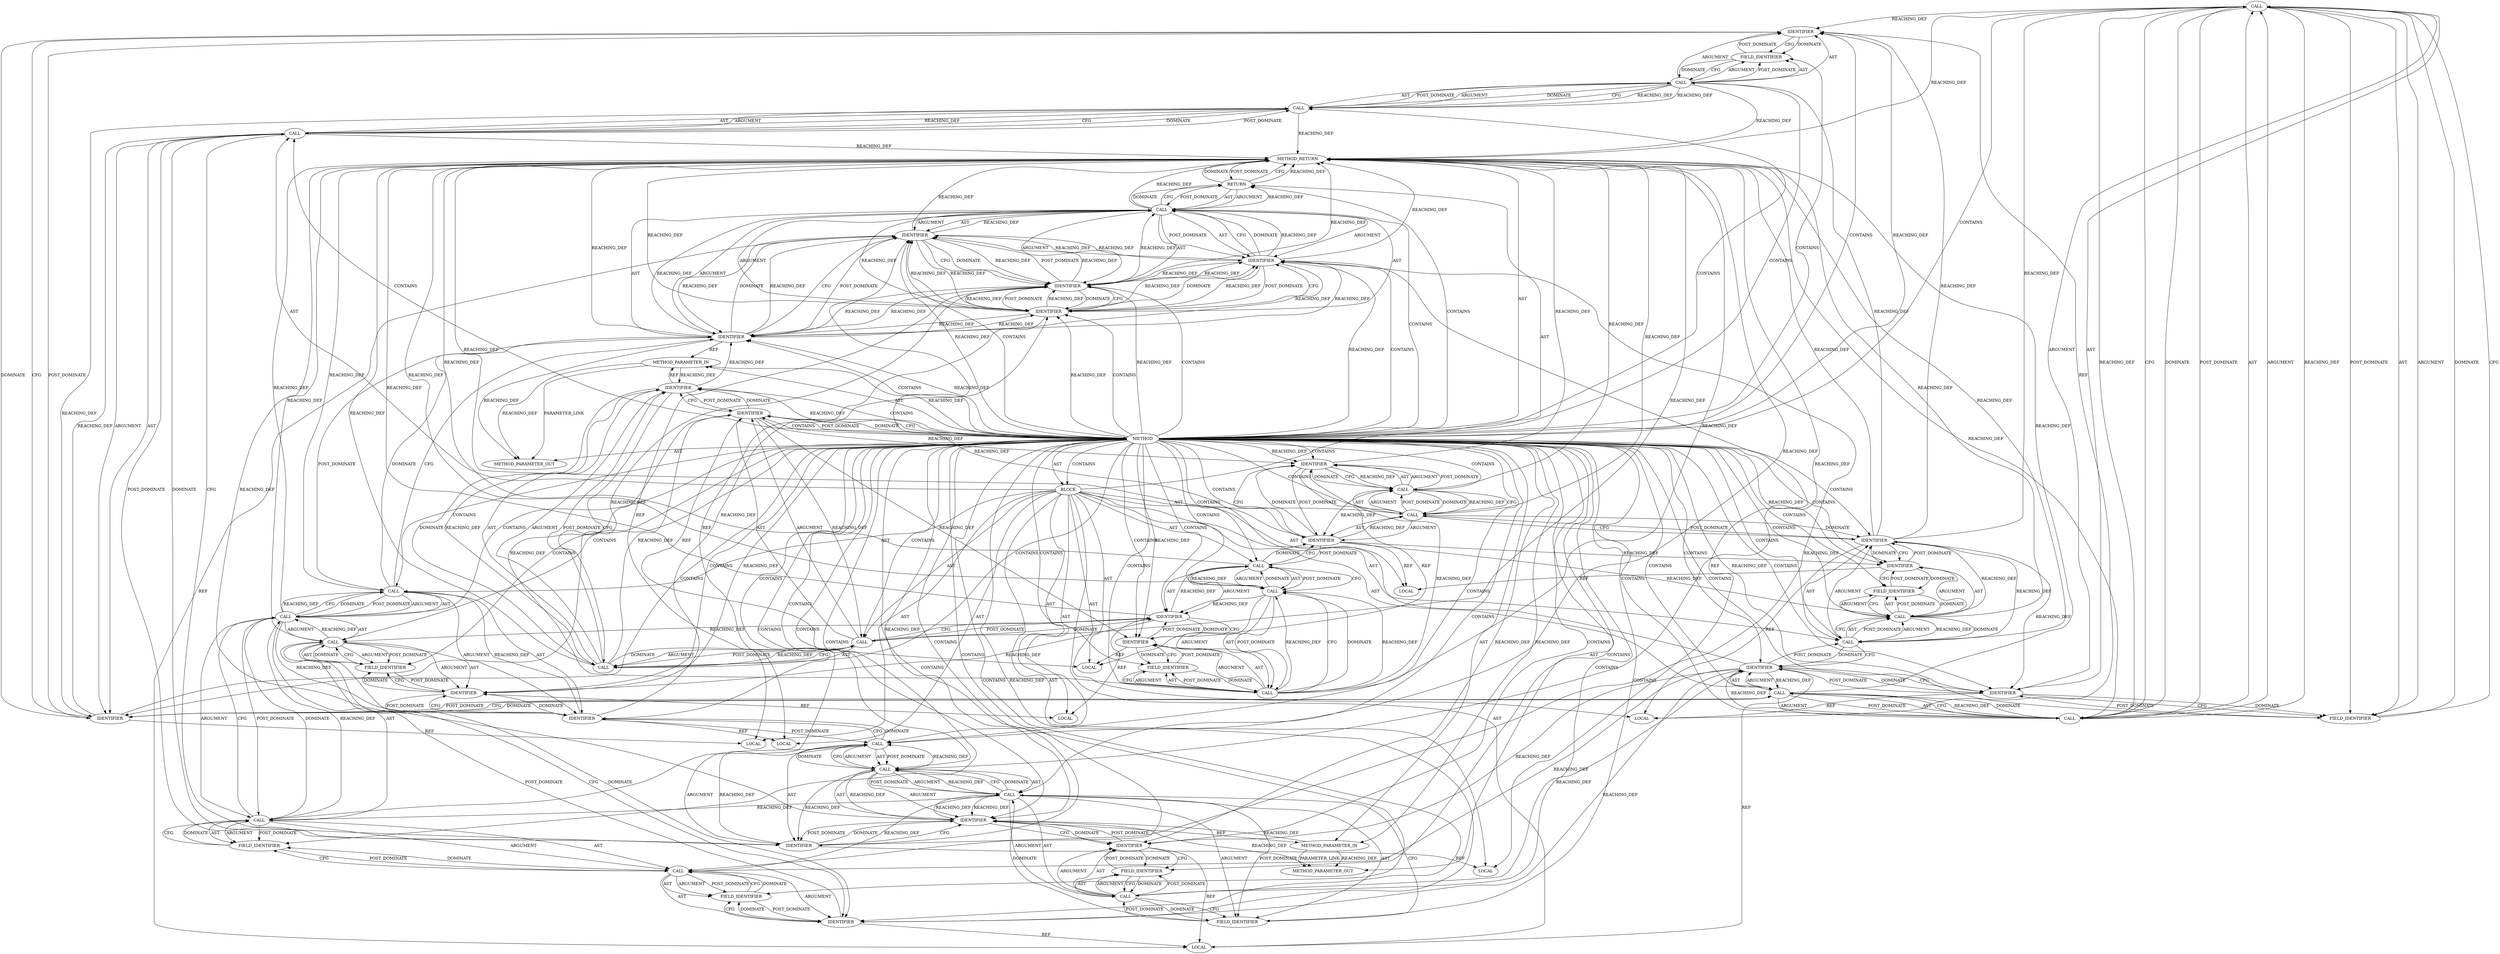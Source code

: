 digraph {
  10939 [label=CALL ORDER=1 ARGUMENT_INDEX=1 CODE="rec->msg_plaintext" COLUMN_NUMBER=27 METHOD_FULL_NAME="<operator>.indirectFieldAccess" LINE_NUMBER=336 TYPE_FULL_NAME="<empty>" DISPATCH_TYPE="STATIC_DISPATCH" SIGNATURE="" NAME="<operator>.indirectFieldAccess"]
  10965 [label=FIELD_IDENTIFIER ORDER=2 ARGUMENT_INDEX=2 CODE="prepend_size" COLUMN_NUMBER=9 LINE_NUMBER=349 CANONICAL_NAME="prepend_size"]
  10960 [label=CALL ORDER=16 ARGUMENT_INDEX=-1 CODE="skip = prot->prepend_size + msg_pl->sg.size" COLUMN_NUMBER=2 METHOD_FULL_NAME="<operator>.assignment" LINE_NUMBER=349 TYPE_FULL_NAME="<empty>" DISPATCH_TYPE="STATIC_DISPATCH" SIGNATURE="" NAME="<operator>.assignment"]
  10909 [label=METHOD_PARAMETER_IN ORDER=1 CODE="struct sock *sk" IS_VARIADIC=false COLUMN_NUMBER=36 LINE_NUMBER=330 TYPE_FULL_NAME="sock*" EVALUATION_STRATEGY="BY_VALUE" INDEX=1 NAME="sk"]
  10929 [label=LOCAL ORDER=7 CODE="struct tls_rec* rec" COLUMN_NUMBER=17 LINE_NUMBER=335 TYPE_FULL_NAME="tls_rec*" NAME="rec"]
  10915 [label=CALL ORDER=2 ARGUMENT_INDEX=2 CODE="tls_get_ctx(sk)" COLUMN_NUMBER=32 METHOD_FULL_NAME="tls_get_ctx" LINE_NUMBER=332 TYPE_FULL_NAME="<empty>" DISPATCH_TYPE="STATIC_DISPATCH" SIGNATURE="" NAME="tls_get_ctx"]
  10937 [label=IDENTIFIER ORDER=1 ARGUMENT_INDEX=1 CODE="msg_pl" COLUMN_NUMBER=17 LINE_NUMBER=336 TYPE_FULL_NAME="sk_msg*" NAME="msg_pl"]
  21573 [label=METHOD_PARAMETER_OUT ORDER=1 CODE="struct sock *sk" IS_VARIADIC=false COLUMN_NUMBER=36 LINE_NUMBER=330 TYPE_FULL_NAME="sock*" EVALUATION_STRATEGY="BY_VALUE" INDEX=1 NAME="sk"]
  10969 [label=FIELD_IDENTIFIER ORDER=2 ARGUMENT_INDEX=2 CODE="sg" COLUMN_NUMBER=30 LINE_NUMBER=349 CANONICAL_NAME="sg"]
  10947 [label=IDENTIFIER ORDER=1 ARGUMENT_INDEX=1 CODE="rec" COLUMN_NUMBER=27 LINE_NUMBER=337 TYPE_FULL_NAME="tls_rec*" NAME="rec"]
  10910 [label=METHOD_PARAMETER_IN ORDER=2 CODE="int required" IS_VARIADIC=false COLUMN_NUMBER=53 LINE_NUMBER=330 TYPE_FULL_NAME="int" EVALUATION_STRATEGY="BY_VALUE" INDEX=2 NAME="required"]
  10918 [label=CALL ORDER=4 ARGUMENT_INDEX=-1 CODE="*prot = &tls_ctx->prot_info" COLUMN_NUMBER=23 METHOD_FULL_NAME="<operator>.assignment" LINE_NUMBER=333 TYPE_FULL_NAME="<empty>" DISPATCH_TYPE="STATIC_DISPATCH" SIGNATURE="" NAME="<operator>.assignment"]
  10971 [label=RETURN ORDER=17 ARGUMENT_INDEX=-1 CODE="return sk_msg_clone(sk, msg_pl, msg_en, skip, len);" COLUMN_NUMBER=2 LINE_NUMBER=351]
  10928 [label=IDENTIFIER ORDER=1 ARGUMENT_INDEX=1 CODE="tls_ctx" COLUMN_NUMBER=48 LINE_NUMBER=334 TYPE_FULL_NAME="tls_context*" NAME="tls_ctx"]
  10942 [label=LOCAL ORDER=11 CODE="struct sk_msg* msg_en" COLUMN_NUMBER=16 LINE_NUMBER=337 TYPE_FULL_NAME="sk_msg*" NAME="msg_en"]
  10977 [label=IDENTIFIER ORDER=5 ARGUMENT_INDEX=5 CODE="len" COLUMN_NUMBER=48 LINE_NUMBER=351 TYPE_FULL_NAME="int" NAME="len"]
  10912 [label=LOCAL ORDER=1 CODE="struct tls_context* tls_ctx" COLUMN_NUMBER=21 LINE_NUMBER=332 TYPE_FULL_NAME="tls_context*" NAME="tls_ctx"]
  10941 [label=FIELD_IDENTIFIER ORDER=2 ARGUMENT_INDEX=2 CODE="msg_plaintext" COLUMN_NUMBER=27 LINE_NUMBER=336 CANONICAL_NAME="msg_plaintext"]
  10949 [label=LOCAL ORDER=13 CODE="int skip" COLUMN_NUMBER=6 LINE_NUMBER=338 TYPE_FULL_NAME="int" NAME="skip"]
  10936 [label=CALL ORDER=10 ARGUMENT_INDEX=-1 CODE="*msg_pl = &rec->msg_plaintext" COLUMN_NUMBER=16 METHOD_FULL_NAME="<operator>.assignment" LINE_NUMBER=336 TYPE_FULL_NAME="<empty>" DISPATCH_TYPE="STATIC_DISPATCH" SIGNATURE="" NAME="<operator>.assignment"]
  10943 [label=CALL ORDER=12 ARGUMENT_INDEX=-1 CODE="*msg_en = &rec->msg_encrypted" COLUMN_NUMBER=16 METHOD_FULL_NAME="<operator>.assignment" LINE_NUMBER=337 TYPE_FULL_NAME="<empty>" DISPATCH_TYPE="STATIC_DISPATCH" SIGNATURE="" NAME="<operator>.assignment"]
  10962 [label=CALL ORDER=2 ARGUMENT_INDEX=2 CODE="prot->prepend_size + msg_pl->sg.size" COLUMN_NUMBER=9 METHOD_FULL_NAME="<operator>.addition" LINE_NUMBER=349 TYPE_FULL_NAME="<empty>" DISPATCH_TYPE="STATIC_DISPATCH" SIGNATURE="" NAME="<operator>.addition"]
  10927 [label=CALL ORDER=2 ARGUMENT_INDEX=2 CODE="tls_sw_ctx_tx(tls_ctx)" COLUMN_NUMBER=34 METHOD_FULL_NAME="tls_sw_ctx_tx" LINE_NUMBER=334 TYPE_FULL_NAME="<empty>" DISPATCH_TYPE="STATIC_DISPATCH" SIGNATURE="" NAME="tls_sw_ctx_tx"]
  10938 [label=CALL ORDER=2 ARGUMENT_INDEX=2 CODE="&rec->msg_plaintext" COLUMN_NUMBER=26 METHOD_FULL_NAME="<operator>.addressOf" LINE_NUMBER=336 TYPE_FULL_NAME="<empty>" DISPATCH_TYPE="STATIC_DISPATCH" SIGNATURE="" NAME="<operator>.addressOf"]
  10926 [label=IDENTIFIER ORDER=1 ARGUMENT_INDEX=1 CODE="ctx" COLUMN_NUMBER=28 LINE_NUMBER=334 TYPE_FULL_NAME="tls_sw_context_tx*" NAME="ctx"]
  10940 [label=IDENTIFIER ORDER=1 ARGUMENT_INDEX=1 CODE="rec" COLUMN_NUMBER=27 LINE_NUMBER=336 TYPE_FULL_NAME="tls_rec*" NAME="rec"]
  10921 [label=CALL ORDER=1 ARGUMENT_INDEX=1 CODE="tls_ctx->prot_info" COLUMN_NUMBER=32 METHOD_FULL_NAME="<operator>.indirectFieldAccess" LINE_NUMBER=333 TYPE_FULL_NAME="<empty>" DISPATCH_TYPE="STATIC_DISPATCH" SIGNATURE="" NAME="<operator>.indirectFieldAccess"]
  10975 [label=IDENTIFIER ORDER=3 ARGUMENT_INDEX=3 CODE="msg_en" COLUMN_NUMBER=34 LINE_NUMBER=351 TYPE_FULL_NAME="sk_msg*" NAME="msg_en"]
  10978 [label=METHOD_RETURN ORDER=4 CODE="RET" COLUMN_NUMBER=1 LINE_NUMBER=330 TYPE_FULL_NAME="int" EVALUATION_STRATEGY="BY_VALUE"]
  10914 [label=IDENTIFIER ORDER=1 ARGUMENT_INDEX=1 CODE="tls_ctx" COLUMN_NUMBER=22 LINE_NUMBER=332 TYPE_FULL_NAME="tls_context*" NAME="tls_ctx"]
  10934 [label=FIELD_IDENTIFIER ORDER=2 ARGUMENT_INDEX=2 CODE="open_rec" COLUMN_NUMBER=24 LINE_NUMBER=335 CANONICAL_NAME="open_rec"]
  10966 [label=CALL ORDER=2 ARGUMENT_INDEX=2 CODE="msg_pl->sg.size" COLUMN_NUMBER=30 METHOD_FULL_NAME="<operator>.fieldAccess" LINE_NUMBER=349 TYPE_FULL_NAME="<empty>" DISPATCH_TYPE="STATIC_DISPATCH" SIGNATURE="" NAME="<operator>.fieldAccess"]
  10917 [label=LOCAL ORDER=3 CODE="struct tls_prot_info* prot" COLUMN_NUMBER=23 LINE_NUMBER=333 TYPE_FULL_NAME="tls_prot_info*" NAME="prot"]
  10924 [label=LOCAL ORDER=5 CODE="struct tls_sw_context_tx* ctx" COLUMN_NUMBER=27 LINE_NUMBER=334 TYPE_FULL_NAME="tls_sw_context_tx*" NAME="ctx"]
  10930 [label=CALL ORDER=8 ARGUMENT_INDEX=-1 CODE="*rec = ctx->open_rec" COLUMN_NUMBER=17 METHOD_FULL_NAME="<operator>.assignment" LINE_NUMBER=335 TYPE_FULL_NAME="<empty>" DISPATCH_TYPE="STATIC_DISPATCH" SIGNATURE="" NAME="<operator>.assignment"]
  10923 [label=FIELD_IDENTIFIER ORDER=2 ARGUMENT_INDEX=2 CODE="prot_info" COLUMN_NUMBER=32 LINE_NUMBER=333 CANONICAL_NAME="prot_info"]
  10952 [label=IDENTIFIER ORDER=1 ARGUMENT_INDEX=1 CODE="len" COLUMN_NUMBER=2 LINE_NUMBER=344 TYPE_FULL_NAME="int" NAME="len"]
  10973 [label=IDENTIFIER ORDER=1 ARGUMENT_INDEX=1 CODE="sk" COLUMN_NUMBER=22 LINE_NUMBER=351 TYPE_FULL_NAME="sock*" NAME="sk"]
  10976 [label=IDENTIFIER ORDER=4 ARGUMENT_INDEX=4 CODE="skip" COLUMN_NUMBER=42 LINE_NUMBER=351 TYPE_FULL_NAME="int" NAME="skip"]
  10964 [label=IDENTIFIER ORDER=1 ARGUMENT_INDEX=1 CODE="prot" COLUMN_NUMBER=9 LINE_NUMBER=349 TYPE_FULL_NAME="tls_prot_info*" NAME="prot"]
  10919 [label=IDENTIFIER ORDER=1 ARGUMENT_INDEX=1 CODE="prot" COLUMN_NUMBER=24 LINE_NUMBER=333 TYPE_FULL_NAME="tls_prot_info*" NAME="prot"]
  10961 [label=IDENTIFIER ORDER=1 ARGUMENT_INDEX=1 CODE="skip" COLUMN_NUMBER=2 LINE_NUMBER=349 TYPE_FULL_NAME="int" NAME="skip"]
  10954 [label=IDENTIFIER ORDER=1 ARGUMENT_INDEX=1 CODE="required" COLUMN_NUMBER=8 LINE_NUMBER=344 TYPE_FULL_NAME="int" NAME="required"]
  10935 [label=LOCAL ORDER=9 CODE="struct sk_msg* msg_pl" COLUMN_NUMBER=16 LINE_NUMBER=336 TYPE_FULL_NAME="sk_msg*" NAME="msg_pl"]
  10908 [label=METHOD COLUMN_NUMBER=1 LINE_NUMBER=330 COLUMN_NUMBER_END=1 IS_EXTERNAL=false SIGNATURE="int tls_clone_plaintext_msg (sock*,int)" NAME="tls_clone_plaintext_msg" AST_PARENT_TYPE="TYPE_DECL" AST_PARENT_FULL_NAME="tls_sw.c:<global>" ORDER=13 CODE="static int tls_clone_plaintext_msg(struct sock *sk, int required)
{
	struct tls_context *tls_ctx = tls_get_ctx(sk);
	struct tls_prot_info *prot = &tls_ctx->prot_info;
	struct tls_sw_context_tx *ctx = tls_sw_ctx_tx(tls_ctx);
	struct tls_rec *rec = ctx->open_rec;
	struct sk_msg *msg_pl = &rec->msg_plaintext;
	struct sk_msg *msg_en = &rec->msg_encrypted;
	int skip, len;

	/* We add page references worth len bytes from encrypted sg
	 * at the end of plaintext sg. It is guaranteed that msg_en
	 * has enough required room (ensured by caller).
	 */
	len = required - msg_pl->sg.size;

	/* Skip initial bytes in msg_en's data to be able to use
	 * same offset of both plain and encrypted data.
	 */
	skip = prot->prepend_size + msg_pl->sg.size;

	return sk_msg_clone(sk, msg_pl, msg_en, skip, len);
}" FULL_NAME="tls_clone_plaintext_msg" LINE_NUMBER_END=352 FILENAME="tls_sw.c"]
  10922 [label=IDENTIFIER ORDER=1 ARGUMENT_INDEX=1 CODE="tls_ctx" COLUMN_NUMBER=32 LINE_NUMBER=333 TYPE_FULL_NAME="tls_context*" NAME="tls_ctx"]
  10932 [label=CALL ORDER=2 ARGUMENT_INDEX=2 CODE="ctx->open_rec" COLUMN_NUMBER=24 METHOD_FULL_NAME="<operator>.indirectFieldAccess" LINE_NUMBER=335 TYPE_FULL_NAME="<empty>" DISPATCH_TYPE="STATIC_DISPATCH" SIGNATURE="" NAME="<operator>.indirectFieldAccess"]
  10974 [label=IDENTIFIER ORDER=2 ARGUMENT_INDEX=2 CODE="msg_pl" COLUMN_NUMBER=26 LINE_NUMBER=351 TYPE_FULL_NAME="sk_msg*" NAME="msg_pl"]
  10958 [label=FIELD_IDENTIFIER ORDER=2 ARGUMENT_INDEX=2 CODE="sg" COLUMN_NUMBER=19 LINE_NUMBER=344 CANONICAL_NAME="sg"]
  10931 [label=IDENTIFIER ORDER=1 ARGUMENT_INDEX=1 CODE="rec" COLUMN_NUMBER=18 LINE_NUMBER=335 TYPE_FULL_NAME="tls_rec*" NAME="rec"]
  10955 [label=CALL ORDER=2 ARGUMENT_INDEX=2 CODE="msg_pl->sg.size" COLUMN_NUMBER=19 METHOD_FULL_NAME="<operator>.fieldAccess" LINE_NUMBER=344 TYPE_FULL_NAME="<empty>" DISPATCH_TYPE="STATIC_DISPATCH" SIGNATURE="" NAME="<operator>.fieldAccess"]
  10948 [label=FIELD_IDENTIFIER ORDER=2 ARGUMENT_INDEX=2 CODE="msg_encrypted" COLUMN_NUMBER=27 LINE_NUMBER=337 CANONICAL_NAME="msg_encrypted"]
  10963 [label=CALL ORDER=1 ARGUMENT_INDEX=1 CODE="prot->prepend_size" COLUMN_NUMBER=9 METHOD_FULL_NAME="<operator>.indirectFieldAccess" LINE_NUMBER=349 TYPE_FULL_NAME="<empty>" DISPATCH_TYPE="STATIC_DISPATCH" SIGNATURE="" NAME="<operator>.indirectFieldAccess"]
  10950 [label=LOCAL ORDER=14 CODE="int len" COLUMN_NUMBER=12 LINE_NUMBER=338 TYPE_FULL_NAME="int" NAME="len"]
  10953 [label=CALL ORDER=2 ARGUMENT_INDEX=2 CODE="required - msg_pl->sg.size" COLUMN_NUMBER=8 METHOD_FULL_NAME="<operator>.subtraction" LINE_NUMBER=344 TYPE_FULL_NAME="<empty>" DISPATCH_TYPE="STATIC_DISPATCH" SIGNATURE="" NAME="<operator>.subtraction"]
  10946 [label=CALL ORDER=1 ARGUMENT_INDEX=1 CODE="rec->msg_encrypted" COLUMN_NUMBER=27 METHOD_FULL_NAME="<operator>.indirectFieldAccess" LINE_NUMBER=337 TYPE_FULL_NAME="<empty>" DISPATCH_TYPE="STATIC_DISPATCH" SIGNATURE="" NAME="<operator>.indirectFieldAccess"]
  10959 [label=FIELD_IDENTIFIER ORDER=2 ARGUMENT_INDEX=2 CODE="size" COLUMN_NUMBER=19 LINE_NUMBER=344 CANONICAL_NAME="size"]
  10951 [label=CALL ORDER=15 ARGUMENT_INDEX=-1 CODE="len = required - msg_pl->sg.size" COLUMN_NUMBER=2 METHOD_FULL_NAME="<operator>.assignment" LINE_NUMBER=344 TYPE_FULL_NAME="<empty>" DISPATCH_TYPE="STATIC_DISPATCH" SIGNATURE="" NAME="<operator>.assignment"]
  10972 [label=CALL ORDER=1 ARGUMENT_INDEX=-1 CODE="sk_msg_clone(sk, msg_pl, msg_en, skip, len)" COLUMN_NUMBER=9 METHOD_FULL_NAME="sk_msg_clone" LINE_NUMBER=351 TYPE_FULL_NAME="<empty>" DISPATCH_TYPE="STATIC_DISPATCH" SIGNATURE="" NAME="sk_msg_clone"]
  10925 [label=CALL ORDER=6 ARGUMENT_INDEX=-1 CODE="*ctx = tls_sw_ctx_tx(tls_ctx)" COLUMN_NUMBER=27 METHOD_FULL_NAME="<operator>.assignment" LINE_NUMBER=334 TYPE_FULL_NAME="<empty>" DISPATCH_TYPE="STATIC_DISPATCH" SIGNATURE="" NAME="<operator>.assignment"]
  10911 [label=BLOCK ORDER=3 ARGUMENT_INDEX=-1 CODE="{
	struct tls_context *tls_ctx = tls_get_ctx(sk);
	struct tls_prot_info *prot = &tls_ctx->prot_info;
	struct tls_sw_context_tx *ctx = tls_sw_ctx_tx(tls_ctx);
	struct tls_rec *rec = ctx->open_rec;
	struct sk_msg *msg_pl = &rec->msg_plaintext;
	struct sk_msg *msg_en = &rec->msg_encrypted;
	int skip, len;

	/* We add page references worth len bytes from encrypted sg
	 * at the end of plaintext sg. It is guaranteed that msg_en
	 * has enough required room (ensured by caller).
	 */
	len = required - msg_pl->sg.size;

	/* Skip initial bytes in msg_en's data to be able to use
	 * same offset of both plain and encrypted data.
	 */
	skip = prot->prepend_size + msg_pl->sg.size;

	return sk_msg_clone(sk, msg_pl, msg_en, skip, len);
}" COLUMN_NUMBER=1 LINE_NUMBER=331 TYPE_FULL_NAME="void"]
  10967 [label=CALL ORDER=1 ARGUMENT_INDEX=1 CODE="msg_pl->sg" COLUMN_NUMBER=30 METHOD_FULL_NAME="<operator>.indirectFieldAccess" LINE_NUMBER=349 TYPE_FULL_NAME="<empty>" DISPATCH_TYPE="STATIC_DISPATCH" SIGNATURE="" NAME="<operator>.indirectFieldAccess"]
  10956 [label=CALL ORDER=1 ARGUMENT_INDEX=1 CODE="msg_pl->sg" COLUMN_NUMBER=19 METHOD_FULL_NAME="<operator>.indirectFieldAccess" LINE_NUMBER=344 TYPE_FULL_NAME="<empty>" DISPATCH_TYPE="STATIC_DISPATCH" SIGNATURE="" NAME="<operator>.indirectFieldAccess"]
  10913 [label=CALL ORDER=2 ARGUMENT_INDEX=-1 CODE="*tls_ctx = tls_get_ctx(sk)" COLUMN_NUMBER=21 METHOD_FULL_NAME="<operator>.assignment" LINE_NUMBER=332 TYPE_FULL_NAME="<empty>" DISPATCH_TYPE="STATIC_DISPATCH" SIGNATURE="" NAME="<operator>.assignment"]
  10945 [label=CALL ORDER=2 ARGUMENT_INDEX=2 CODE="&rec->msg_encrypted" COLUMN_NUMBER=26 METHOD_FULL_NAME="<operator>.addressOf" LINE_NUMBER=337 TYPE_FULL_NAME="<empty>" DISPATCH_TYPE="STATIC_DISPATCH" SIGNATURE="" NAME="<operator>.addressOf"]
  10970 [label=FIELD_IDENTIFIER ORDER=2 ARGUMENT_INDEX=2 CODE="size" COLUMN_NUMBER=30 LINE_NUMBER=349 CANONICAL_NAME="size"]
  10968 [label=IDENTIFIER ORDER=1 ARGUMENT_INDEX=1 CODE="msg_pl" COLUMN_NUMBER=30 LINE_NUMBER=349 TYPE_FULL_NAME="sk_msg*" NAME="msg_pl"]
  10957 [label=IDENTIFIER ORDER=1 ARGUMENT_INDEX=1 CODE="msg_pl" COLUMN_NUMBER=19 LINE_NUMBER=344 TYPE_FULL_NAME="sk_msg*" NAME="msg_pl"]
  10920 [label=CALL ORDER=2 ARGUMENT_INDEX=2 CODE="&tls_ctx->prot_info" COLUMN_NUMBER=31 METHOD_FULL_NAME="<operator>.addressOf" LINE_NUMBER=333 TYPE_FULL_NAME="<empty>" DISPATCH_TYPE="STATIC_DISPATCH" SIGNATURE="" NAME="<operator>.addressOf"]
  10933 [label=IDENTIFIER ORDER=1 ARGUMENT_INDEX=1 CODE="ctx" COLUMN_NUMBER=24 LINE_NUMBER=335 TYPE_FULL_NAME="tls_sw_context_tx*" NAME="ctx"]
  10916 [label=IDENTIFIER ORDER=1 ARGUMENT_INDEX=1 CODE="sk" COLUMN_NUMBER=44 LINE_NUMBER=332 TYPE_FULL_NAME="sock*" NAME="sk"]
  10944 [label=IDENTIFIER ORDER=1 ARGUMENT_INDEX=1 CODE="msg_en" COLUMN_NUMBER=17 LINE_NUMBER=337 TYPE_FULL_NAME="sk_msg*" NAME="msg_en"]
  21574 [label=METHOD_PARAMETER_OUT ORDER=2 CODE="int required" IS_VARIADIC=false COLUMN_NUMBER=53 LINE_NUMBER=330 TYPE_FULL_NAME="int" EVALUATION_STRATEGY="BY_VALUE" INDEX=2 NAME="required"]
  10934 -> 10932 [label=DOMINATE ]
  10957 -> 10935 [label=REF ]
  10967 -> 10968 [label=ARGUMENT ]
  10977 -> 10975 [label=REACHING_DEF VARIABLE="len"]
  10974 -> 10972 [label=REACHING_DEF VARIABLE="msg_pl"]
  10976 -> 10972 [label=REACHING_DEF VARIABLE="skip"]
  10925 -> 10931 [label=DOMINATE ]
  10976 -> 10978 [label=REACHING_DEF VARIABLE="skip"]
  10908 -> 10936 [label=CONTAINS ]
  10955 -> 10966 [label=REACHING_DEF VARIABLE="msg_pl->sg.size"]
  10926 -> 10918 [label=POST_DOMINATE ]
  10918 -> 10978 [label=REACHING_DEF VARIABLE="*prot = &tls_ctx->prot_info"]
  10972 -> 10978 [label=REACHING_DEF VARIABLE="sk_msg_clone(sk, msg_pl, msg_en, skip, len)"]
  10921 -> 10923 [label=ARGUMENT ]
  10978 -> 10971 [label=POST_DOMINATE ]
  10908 -> 10913 [label=CONTAINS ]
  10908 -> 10916 [label=CONTAINS ]
  10930 -> 10978 [label=REACHING_DEF VARIABLE="*rec = ctx->open_rec"]
  10908 -> 10952 [label=CONTAINS ]
  10908 -> 10930 [label=CONTAINS ]
  10908 -> 10957 [label=CONTAINS ]
  10939 -> 10947 [label=REACHING_DEF VARIABLE="rec->msg_plaintext"]
  10908 -> 10944 [label=CONTAINS ]
  10936 -> 10938 [label=ARGUMENT ]
  10908 -> 10911 [label=AST ]
  10946 -> 10948 [label=ARGUMENT ]
  10974 -> 10935 [label=REF ]
  10908 -> 10941 [label=CONTAINS ]
  10908 -> 10969 [label=CONTAINS ]
  10921 -> 10923 [label=AST ]
  10960 -> 10973 [label=DOMINATE ]
  10913 -> 10914 [label=AST ]
  10966 -> 10967 [label=ARGUMENT ]
  10931 -> 10929 [label=REF ]
  10908 -> 10928 [label=CONTAINS ]
  10928 -> 10927 [label=DOMINATE ]
  10920 -> 10918 [label=CFG ]
  10974 -> 10975 [label=CFG ]
  10945 -> 10943 [label=REACHING_DEF VARIABLE="&rec->msg_encrypted"]
  10955 -> 10959 [label=POST_DOMINATE ]
  10972 -> 10977 [label=ARGUMENT ]
  10971 -> 10978 [label=CFG ]
  10908 -> 10916 [label=REACHING_DEF VARIABLE=""]
  10922 -> 10923 [label=DOMINATE ]
  10951 -> 10952 [label=ARGUMENT ]
  10908 -> 10976 [label=CONTAINS ]
  10972 -> 10973 [label=AST ]
  10951 -> 10953 [label=ARGUMENT ]
  10946 -> 10945 [label=DOMINATE ]
  10938 -> 10978 [label=REACHING_DEF VARIABLE="&rec->msg_plaintext"]
  10957 -> 10958 [label=CFG ]
  10960 -> 10973 [label=CFG ]
  10908 -> 10909 [label=REACHING_DEF VARIABLE=""]
  10938 -> 10939 [label=POST_DOMINATE ]
  10908 -> 10975 [label=CONTAINS ]
  10966 -> 10962 [label=CFG ]
  10952 -> 10977 [label=REACHING_DEF VARIABLE="len"]
  10921 -> 10978 [label=REACHING_DEF VARIABLE="tls_ctx->prot_info"]
  10925 -> 10978 [label=REACHING_DEF VARIABLE="*ctx = tls_sw_ctx_tx(tls_ctx)"]
  10918 -> 10919 [label=ARGUMENT ]
  10911 -> 10971 [label=AST ]
  10962 -> 10960 [label=REACHING_DEF VARIABLE="prot->prepend_size + msg_pl->sg.size"]
  10943 -> 10944 [label=AST ]
  10954 -> 10978 [label=REACHING_DEF VARIABLE="required"]
  10908 -> 21573 [label=AST ]
  10938 -> 10936 [label=REACHING_DEF VARIABLE="&rec->msg_plaintext"]
  10923 -> 10922 [label=POST_DOMINATE ]
  10953 -> 10951 [label=REACHING_DEF VARIABLE="required - msg_pl->sg.size"]
  10911 -> 10950 [label=AST ]
  10908 -> 10933 [label=CONTAINS ]
  10967 -> 10968 [label=AST ]
  10976 -> 10975 [label=POST_DOMINATE ]
  10932 -> 10933 [label=ARGUMENT ]
  10919 -> 10917 [label=REF ]
  10908 -> 10911 [label=CONTAINS ]
  10940 -> 10941 [label=CFG ]
  10908 -> 10962 [label=CONTAINS ]
  10964 -> 10917 [label=REF ]
  10908 -> 10978 [label=AST ]
  10973 -> 10975 [label=REACHING_DEF VARIABLE="sk"]
  10908 -> 10923 [label=CONTAINS ]
  10948 -> 10946 [label=DOMINATE ]
  10908 -> 10958 [label=CONTAINS ]
  10955 -> 10953 [label=REACHING_DEF VARIABLE="msg_pl->sg.size"]
  10934 -> 10932 [label=CFG ]
  10972 -> 10977 [label=POST_DOMINATE ]
  10958 -> 10956 [label=CFG ]
  10911 -> 10925 [label=AST ]
  10973 -> 10978 [label=REACHING_DEF VARIABLE="sk"]
  10970 -> 10967 [label=POST_DOMINATE ]
  10908 -> 10914 [label=DOMINATE ]
  10930 -> 10937 [label=CFG ]
  10937 -> 10956 [label=REACHING_DEF VARIABLE="msg_pl"]
  10947 -> 10929 [label=REF ]
  10908 -> 10971 [label=CONTAINS ]
  10916 -> 10915 [label=REACHING_DEF VARIABLE="sk"]
  10911 -> 10912 [label=AST ]
  10977 -> 10978 [label=REACHING_DEF VARIABLE="len"]
  10936 -> 10944 [label=CFG ]
  10962 -> 10960 [label=CFG ]
  10938 -> 10939 [label=AST ]
  10972 -> 10974 [label=AST ]
  10923 -> 10921 [label=CFG ]
  10921 -> 10922 [label=ARGUMENT ]
  10932 -> 10978 [label=REACHING_DEF VARIABLE="ctx->open_rec"]
  10908 -> 10938 [label=CONTAINS ]
  10915 -> 10916 [label=POST_DOMINATE ]
  10939 -> 10978 [label=REACHING_DEF VARIABLE="rec->msg_plaintext"]
  10975 -> 10972 [label=REACHING_DEF VARIABLE="msg_en"]
  10931 -> 10933 [label=DOMINATE ]
  10937 -> 10935 [label=REF ]
  10962 -> 10966 [label=AST ]
  10938 -> 10939 [label=ARGUMENT ]
  10976 -> 10973 [label=REACHING_DEF VARIABLE="skip"]
  10941 -> 10939 [label=DOMINATE ]
  10908 -> 10910 [label=REACHING_DEF VARIABLE=""]
  10925 -> 10926 [label=AST ]
  10911 -> 10943 [label=AST ]
  10946 -> 10947 [label=ARGUMENT ]
  10962 -> 10966 [label=ARGUMENT ]
  10936 -> 10978 [label=REACHING_DEF VARIABLE="*msg_pl = &rec->msg_plaintext"]
  10921 -> 10920 [label=CFG ]
  10921 -> 10922 [label=AST ]
  10956 -> 10959 [label=CFG ]
  10927 -> 10928 [label=AST ]
  10964 -> 10965 [label=DOMINATE ]
  10969 -> 10968 [label=POST_DOMINATE ]
  10955 -> 10953 [label=CFG ]
  10959 -> 10955 [label=CFG ]
  10974 -> 10977 [label=REACHING_DEF VARIABLE="msg_pl"]
  10943 -> 10978 [label=REACHING_DEF VARIABLE="*msg_en = &rec->msg_encrypted"]
  10976 -> 10977 [label=CFG ]
  10943 -> 10944 [label=ARGUMENT ]
  10908 -> 10909 [label=AST ]
  10927 -> 10928 [label=ARGUMENT ]
  10941 -> 10939 [label=CFG ]
  10956 -> 10958 [label=POST_DOMINATE ]
  10937 -> 10957 [label=REACHING_DEF VARIABLE="msg_pl"]
  10914 -> 10916 [label=DOMINATE ]
  10925 -> 10926 [label=ARGUMENT ]
  10911 -> 10918 [label=AST ]
  10911 -> 10924 [label=AST ]
  10918 -> 10920 [label=AST ]
  10943 -> 10952 [label=CFG ]
  10939 -> 10940 [label=ARGUMENT ]
  10946 -> 10945 [label=CFG ]
  10963 -> 10964 [label=ARGUMENT ]
  10908 -> 10968 [label=REACHING_DEF VARIABLE=""]
  10952 -> 10943 [label=POST_DOMINATE ]
  10908 -> 10956 [label=CONTAINS ]
  10908 -> 10940 [label=REACHING_DEF VARIABLE=""]
  10926 -> 10928 [label=CFG ]
  10911 -> 10942 [label=AST ]
  10920 -> 10919 [label=REACHING_DEF VARIABLE="&tls_ctx->prot_info"]
  10908 -> 10922 [label=CONTAINS ]
  10925 -> 10927 [label=AST ]
  10925 -> 10927 [label=ARGUMENT ]
  10920 -> 10918 [label=REACHING_DEF VARIABLE="&tls_ctx->prot_info"]
  10921 -> 10920 [label=DOMINATE ]
  10920 -> 10921 [label=POST_DOMINATE ]
  10927 -> 10926 [label=REACHING_DEF VARIABLE="tls_sw_ctx_tx(tls_ctx)"]
  10908 -> 10919 [label=CONTAINS ]
  10908 -> 10977 [label=CONTAINS ]
  10932 -> 10934 [label=AST ]
  10908 -> 10933 [label=REACHING_DEF VARIABLE=""]
  10934 -> 10933 [label=POST_DOMINATE ]
  10908 -> 10945 [label=CONTAINS ]
  10933 -> 10931 [label=POST_DOMINATE ]
  10930 -> 10932 [label=AST ]
  10911 -> 10930 [label=AST ]
  10908 -> 10918 [label=CONTAINS ]
  10908 -> 10972 [label=CONTAINS ]
  10974 -> 10975 [label=REACHING_DEF VARIABLE="msg_pl"]
  10913 -> 10919 [label=DOMINATE ]
  10930 -> 10932 [label=POST_DOMINATE ]
  10956 -> 10958 [label=AST ]
  10968 -> 10935 [label=REF ]
  10927 -> 10928 [label=POST_DOMINATE ]
  10977 -> 10972 [label=CFG ]
  10909 -> 10916 [label=REACHING_DEF VARIABLE="sk"]
  10940 -> 10937 [label=POST_DOMINATE ]
  10974 -> 10973 [label=REACHING_DEF VARIABLE="msg_pl"]
  10973 -> 10977 [label=REACHING_DEF VARIABLE="sk"]
  10936 -> 10938 [label=POST_DOMINATE ]
  10960 -> 10962 [label=POST_DOMINATE ]
  10945 -> 10944 [label=REACHING_DEF VARIABLE="&rec->msg_encrypted"]
  10966 -> 10962 [label=DOMINATE ]
  10944 -> 10947 [label=DOMINATE ]
  10964 -> 10965 [label=CFG ]
  10953 -> 10955 [label=AST ]
  10966 -> 10970 [label=AST ]
  10963 -> 10965 [label=ARGUMENT ]
  10930 -> 10931 [label=ARGUMENT ]
  10975 -> 10974 [label=POST_DOMINATE ]
  10914 -> 10922 [label=REACHING_DEF VARIABLE="tls_ctx"]
  10951 -> 10952 [label=AST ]
  10916 -> 10973 [label=REACHING_DEF VARIABLE="sk"]
  10951 -> 10953 [label=POST_DOMINATE ]
  10921 -> 10923 [label=POST_DOMINATE ]
  10937 -> 10940 [label=DOMINATE ]
  10972 -> 10974 [label=ARGUMENT ]
  10963 -> 10964 [label=AST ]
  10927 -> 10925 [label=DOMINATE ]
  10964 -> 10961 [label=POST_DOMINATE ]
  10967 -> 10969 [label=AST ]
  10955 -> 10953 [label=DOMINATE ]
  10953 -> 10955 [label=POST_DOMINATE ]
  10963 -> 10968 [label=CFG ]
  10915 -> 10978 [label=REACHING_DEF VARIABLE="tls_get_ctx(sk)"]
  10977 -> 10976 [label=REACHING_DEF VARIABLE="len"]
  10908 -> 10974 [label=CONTAINS ]
  10941 -> 10940 [label=POST_DOMINATE ]
  10945 -> 10943 [label=CFG ]
  10913 -> 10915 [label=AST ]
  10932 -> 10930 [label=REACHING_DEF VARIABLE="ctx->open_rec"]
  10914 -> 10913 [label=REACHING_DEF VARIABLE="tls_ctx"]
  10928 -> 10978 [label=REACHING_DEF VARIABLE="tls_ctx"]
  10938 -> 10936 [label=DOMINATE ]
  10961 -> 10960 [label=REACHING_DEF VARIABLE="skip"]
  10976 -> 10974 [label=REACHING_DEF VARIABLE="skip"]
  10953 -> 10951 [label=DOMINATE ]
  10922 -> 10919 [label=POST_DOMINATE ]
  10977 -> 10950 [label=REF ]
  10951 -> 10961 [label=CFG ]
  10943 -> 10945 [label=POST_DOMINATE ]
  10955 -> 10956 [label=AST ]
  10908 -> 10943 [label=CONTAINS ]
  10948 -> 10946 [label=CFG ]
  10908 -> 10960 [label=CONTAINS ]
  10972 -> 10971 [label=REACHING_DEF VARIABLE="sk_msg_clone(sk, msg_pl, msg_en, skip, len)"]
  10937 -> 10940 [label=CFG ]
  10966 -> 10962 [label=REACHING_DEF VARIABLE="msg_pl->sg.size"]
  10928 -> 10927 [label=CFG ]
  10913 -> 10915 [label=POST_DOMINATE ]
  10951 -> 10953 [label=AST ]
  10932 -> 10934 [label=POST_DOMINATE ]
  10954 -> 10953 [label=REACHING_DEF VARIABLE="required"]
  10908 -> 10965 [label=CONTAINS ]
  10945 -> 10946 [label=AST ]
  10926 -> 10933 [label=REACHING_DEF VARIABLE="ctx"]
  10914 -> 10908 [label=POST_DOMINATE ]
  10918 -> 10926 [label=DOMINATE ]
  10933 -> 10924 [label=REF ]
  10965 -> 10963 [label=DOMINATE ]
  10920 -> 10918 [label=DOMINATE ]
  10908 -> 10910 [label=AST ]
  10963 -> 10968 [label=DOMINATE ]
  10908 -> 10973 [label=CONTAINS ]
  10928 -> 10912 [label=REF ]
  10909 -> 21573 [label=PARAMETER_LINK ]
  10915 -> 10916 [label=AST ]
  10975 -> 10974 [label=REACHING_DEF VARIABLE="msg_en"]
  10944 -> 10975 [label=REACHING_DEF VARIABLE="msg_en"]
  10932 -> 10930 [label=CFG ]
  10951 -> 10978 [label=REACHING_DEF VARIABLE="len = required - msg_pl->sg.size"]
  10944 -> 10942 [label=REF ]
  10974 -> 10976 [label=REACHING_DEF VARIABLE="msg_pl"]
  10936 -> 10937 [label=AST ]
  10970 -> 10966 [label=CFG ]
  10977 -> 10972 [label=DOMINATE ]
  10972 -> 10971 [label=DOMINATE ]
  10938 -> 10937 [label=REACHING_DEF VARIABLE="&rec->msg_plaintext"]
  10973 -> 10909 [label=REF ]
  10908 -> 10946 [label=CONTAINS ]
  10910 -> 21574 [label=REACHING_DEF VARIABLE="required"]
  10918 -> 10920 [label=ARGUMENT ]
  10975 -> 10976 [label=DOMINATE ]
  10963 -> 10978 [label=REACHING_DEF VARIABLE="prot->prepend_size"]
  10961 -> 10964 [label=CFG ]
  10922 -> 10923 [label=CFG ]
  10940 -> 10941 [label=DOMINATE ]
  10931 -> 10925 [label=POST_DOMINATE ]
  10923 -> 10921 [label=DOMINATE ]
  10908 -> 10920 [label=CONTAINS ]
  10908 -> 10947 [label=CONTAINS ]
  10951 -> 10961 [label=DOMINATE ]
  10908 -> 10925 [label=CONTAINS ]
  10915 -> 10916 [label=ARGUMENT ]
  10975 -> 10976 [label=CFG ]
  10931 -> 10930 [label=REACHING_DEF VARIABLE="rec"]
  10952 -> 10954 [label=DOMINATE ]
  10972 -> 10973 [label=ARGUMENT ]
  10960 -> 10962 [label=ARGUMENT ]
  10927 -> 10925 [label=REACHING_DEF VARIABLE="tls_sw_ctx_tx(tls_ctx)"]
  10908 -> 10939 [label=CONTAINS ]
  10931 -> 10946 [label=REACHING_DEF VARIABLE="rec"]
  10955 -> 10959 [label=ARGUMENT ]
  10943 -> 10945 [label=AST ]
  10930 -> 10931 [label=AST ]
  10967 -> 10969 [label=ARGUMENT ]
  10931 -> 10940 [label=REACHING_DEF VARIABLE="rec"]
  10908 -> 10953 [label=CONTAINS ]
  10972 -> 10976 [label=AST ]
  10973 -> 10976 [label=REACHING_DEF VARIABLE="sk"]
  10966 -> 10967 [label=AST ]
  10971 -> 10972 [label=POST_DOMINATE ]
  10908 -> 10964 [label=CONTAINS ]
  10914 -> 10928 [label=REACHING_DEF VARIABLE="tls_ctx"]
  10925 -> 10931 [label=CFG ]
  10956 -> 10957 [label=AST ]
  10939 -> 10938 [label=REACHING_DEF VARIABLE="rec->msg_plaintext"]
  10939 -> 10938 [label=REACHING_DEF VARIABLE="rec->msg_plaintext"]
  10911 -> 10951 [label=AST ]
  10908 -> 10968 [label=CONTAINS ]
  10939 -> 10938 [label=CFG ]
  10908 -> 10914 [label=CFG ]
  10914 -> 10916 [label=CFG ]
  10911 -> 10960 [label=AST ]
  10965 -> 10963 [label=CFG ]
  10963 -> 10962 [label=REACHING_DEF VARIABLE="prot->prepend_size"]
  10908 -> 10964 [label=REACHING_DEF VARIABLE=""]
  10959 -> 10955 [label=DOMINATE ]
  10971 -> 10972 [label=AST ]
  10908 -> 10954 [label=REACHING_DEF VARIABLE=""]
  10908 -> 10977 [label=REACHING_DEF VARIABLE=""]
  10955 -> 10954 [label=REACHING_DEF VARIABLE="msg_pl->sg.size"]
  10911 -> 10936 [label=AST ]
  10953 -> 10978 [label=REACHING_DEF VARIABLE="required - msg_pl->sg.size"]
  10937 -> 10974 [label=REACHING_DEF VARIABLE="msg_pl"]
  10908 -> 10937 [label=CONTAINS ]
  10921 -> 10928 [label=REACHING_DEF VARIABLE="tls_ctx->prot_info"]
  10908 -> 10928 [label=REACHING_DEF VARIABLE=""]
  10915 -> 10914 [label=REACHING_DEF VARIABLE="tls_get_ctx(sk)"]
  10927 -> 10925 [label=CFG ]
  10908 -> 10948 [label=CONTAINS ]
  10954 -> 10957 [label=CFG ]
  10908 -> 10959 [label=CONTAINS ]
  10925 -> 10927 [label=POST_DOMINATE ]
  10908 -> 10951 [label=CONTAINS ]
  10975 -> 10973 [label=REACHING_DEF VARIABLE="msg_en"]
  10947 -> 10948 [label=CFG ]
  10908 -> 10954 [label=CONTAINS ]
  10975 -> 10942 [label=REF ]
  10965 -> 10964 [label=POST_DOMINATE ]
  10936 -> 10937 [label=ARGUMENT ]
  10922 -> 10912 [label=REF ]
  10974 -> 10975 [label=DOMINATE ]
  10933 -> 10934 [label=DOMINATE ]
  10919 -> 10918 [label=REACHING_DEF VARIABLE="prot"]
  10933 -> 10934 [label=CFG ]
  10920 -> 10978 [label=REACHING_DEF VARIABLE="&tls_ctx->prot_info"]
  10930 -> 10937 [label=DOMINATE ]
  10918 -> 10926 [label=CFG ]
  10909 -> 21573 [label=REACHING_DEF VARIABLE="sk"]
  10962 -> 10978 [label=REACHING_DEF VARIABLE="prot->prepend_size + msg_pl->sg.size"]
  10926 -> 10932 [label=REACHING_DEF VARIABLE="ctx"]
  10919 -> 10913 [label=POST_DOMINATE ]
  10945 -> 10943 [label=DOMINATE ]
  10966 -> 10970 [label=ARGUMENT ]
  10913 -> 10919 [label=CFG ]
  10956 -> 10957 [label=ARGUMENT ]
  10908 -> 10974 [label=REACHING_DEF VARIABLE=""]
  10957 -> 10954 [label=POST_DOMINATE ]
  10958 -> 10956 [label=DOMINATE ]
  10908 -> 10932 [label=CONTAINS ]
  10945 -> 10946 [label=POST_DOMINATE ]
  10926 -> 10925 [label=REACHING_DEF VARIABLE="ctx"]
  10908 -> 10922 [label=REACHING_DEF VARIABLE=""]
  10954 -> 10910 [label=REF ]
  10931 -> 10933 [label=CFG ]
  10963 -> 10965 [label=POST_DOMINATE ]
  10915 -> 10913 [label=REACHING_DEF VARIABLE="tls_get_ctx(sk)"]
  10967 -> 10969 [label=POST_DOMINATE ]
  10914 -> 10912 [label=REF ]
  10914 -> 10921 [label=REACHING_DEF VARIABLE="tls_ctx"]
  10953 -> 10954 [label=AST ]
  10908 -> 10914 [label=CONTAINS ]
  10928 -> 10926 [label=POST_DOMINATE ]
  10971 -> 10978 [label=REACHING_DEF VARIABLE="<RET>"]
  10952 -> 10954 [label=CFG ]
  10961 -> 10949 [label=REF ]
  10977 -> 10974 [label=REACHING_DEF VARIABLE="len"]
  10977 -> 10972 [label=REACHING_DEF VARIABLE="len"]
  10937 -> 10967 [label=REACHING_DEF VARIABLE="msg_pl"]
  10931 -> 10939 [label=REACHING_DEF VARIABLE="rec"]
  10960 -> 10961 [label=ARGUMENT ]
  10957 -> 10958 [label=DOMINATE ]
  10976 -> 10977 [label=REACHING_DEF VARIABLE="skip"]
  10945 -> 10978 [label=REACHING_DEF VARIABLE="&rec->msg_encrypted"]
  10944 -> 10936 [label=POST_DOMINATE ]
  10911 -> 10949 [label=AST ]
  10977 -> 10976 [label=POST_DOMINATE ]
  10973 -> 10974 [label=DOMINATE ]
  10927 -> 10978 [label=REACHING_DEF VARIABLE="tls_sw_ctx_tx(tls_ctx)"]
  10947 -> 10948 [label=DOMINATE ]
  10972 -> 10975 [label=ARGUMENT ]
  10939 -> 10938 [label=DOMINATE ]
  10962 -> 10960 [label=DOMINATE ]
  10952 -> 10950 [label=REF ]
  10960 -> 10962 [label=AST ]
  10908 -> 10926 [label=CONTAINS ]
  10972 -> 10976 [label=ARGUMENT ]
  10908 -> 10966 [label=CONTAINS ]
  10955 -> 10959 [label=AST ]
  10908 -> 10955 [label=CONTAINS ]
  10969 -> 10967 [label=CFG ]
  10908 -> 10970 [label=CONTAINS ]
  10908 -> 10934 [label=CONTAINS ]
  10976 -> 10977 [label=DOMINATE ]
  10908 -> 10976 [label=REACHING_DEF VARIABLE=""]
  10953 -> 10954 [label=ARGUMENT ]
  10971 -> 10972 [label=ARGUMENT ]
  10916 -> 10915 [label=CFG ]
  10926 -> 10978 [label=REACHING_DEF VARIABLE="ctx"]
  10954 -> 10955 [label=REACHING_DEF VARIABLE="required"]
  10956 -> 10958 [label=ARGUMENT ]
  10955 -> 10956 [label=ARGUMENT ]
  10959 -> 10956 [label=POST_DOMINATE ]
  10963 -> 10965 [label=AST ]
  10908 -> 10947 [label=REACHING_DEF VARIABLE=""]
  10908 -> 10957 [label=REACHING_DEF VARIABLE=""]
  10928 -> 10927 [label=REACHING_DEF VARIABLE="tls_ctx"]
  10913 -> 10914 [label=ARGUMENT ]
  10944 -> 10947 [label=CFG ]
  10972 -> 10977 [label=AST ]
  10916 -> 10915 [label=DOMINATE ]
  10920 -> 10921 [label=ARGUMENT ]
  10908 -> 10921 [label=CONTAINS ]
  10908 -> 10961 [label=CONTAINS ]
  10911 -> 10929 [label=AST ]
  10932 -> 10934 [label=ARGUMENT ]
  10952 -> 10951 [label=REACHING_DEF VARIABLE="len"]
  10916 -> 10914 [label=POST_DOMINATE ]
  10966 -> 10970 [label=POST_DOMINATE ]
  10961 -> 10951 [label=POST_DOMINATE ]
  10911 -> 10913 [label=AST ]
  10946 -> 10978 [label=REACHING_DEF VARIABLE="rec->msg_encrypted"]
  10908 -> 10973 [label=REACHING_DEF VARIABLE=""]
  10919 -> 10922 [label=DOMINATE ]
  10955 -> 10967 [label=REACHING_DEF VARIABLE="msg_pl->sg.size"]
  10973 -> 10972 [label=REACHING_DEF VARIABLE="sk"]
  10962 -> 10963 [label=ARGUMENT ]
  10968 -> 10963 [label=POST_DOMINATE ]
  10932 -> 10930 [label=DOMINATE ]
  10939 -> 10940 [label=AST ]
  10936 -> 10944 [label=DOMINATE ]
  10931 -> 10947 [label=REACHING_DEF VARIABLE="rec"]
  10908 -> 21574 [label=AST ]
  10958 -> 10957 [label=POST_DOMINATE ]
  10944 -> 10943 [label=REACHING_DEF VARIABLE="msg_en"]
  10945 -> 10946 [label=ARGUMENT ]
  10946 -> 10948 [label=POST_DOMINATE ]
  10937 -> 10936 [label=REACHING_DEF VARIABLE="msg_pl"]
  10937 -> 10968 [label=REACHING_DEF VARIABLE="msg_pl"]
  10967 -> 10970 [label=DOMINATE ]
  10974 -> 10973 [label=POST_DOMINATE ]
  10953 -> 10951 [label=CFG ]
  10947 -> 10944 [label=POST_DOMINATE ]
  10973 -> 10974 [label=REACHING_DEF VARIABLE="sk"]
  10975 -> 10976 [label=REACHING_DEF VARIABLE="msg_en"]
  10913 -> 10978 [label=REACHING_DEF VARIABLE="*tls_ctx = tls_get_ctx(sk)"]
  10926 -> 10928 [label=DOMINATE ]
  10972 -> 10975 [label=AST ]
  10974 -> 10978 [label=REACHING_DEF VARIABLE="msg_pl"]
  10962 -> 10961 [label=REACHING_DEF VARIABLE="prot->prepend_size + msg_pl->sg.size"]
  10932 -> 10933 [label=AST ]
  10962 -> 10963 [label=AST ]
  10911 -> 10917 [label=AST ]
  10946 -> 10947 [label=AST ]
  10953 -> 10955 [label=ARGUMENT ]
  10908 -> 10915 [label=CONTAINS ]
  10973 -> 10974 [label=CFG ]
  10939 -> 10941 [label=POST_DOMINATE ]
  10961 -> 10964 [label=DOMINATE ]
  10960 -> 10961 [label=AST ]
  10961 -> 10976 [label=REACHING_DEF VARIABLE="skip"]
  10939 -> 10941 [label=AST ]
  10916 -> 10909 [label=REF ]
  10973 -> 21573 [label=REACHING_DEF VARIABLE="sk"]
  10908 -> 10931 [label=CONTAINS ]
  10948 -> 10947 [label=POST_DOMINATE ]
  10930 -> 10932 [label=ARGUMENT ]
  10954 -> 10957 [label=DOMINATE ]
  10908 -> 10940 [label=CONTAINS ]
  10915 -> 10913 [label=CFG ]
  10956 -> 10959 [label=DOMINATE ]
  10937 -> 10930 [label=POST_DOMINATE ]
  10932 -> 10931 [label=REACHING_DEF VARIABLE="ctx->open_rec"]
  10973 -> 10960 [label=POST_DOMINATE ]
  10908 -> 10967 [label=CONTAINS ]
  10969 -> 10967 [label=DOMINATE ]
  10919 -> 10963 [label=REACHING_DEF VARIABLE="prot"]
  10908 -> 10975 [label=REACHING_DEF VARIABLE=""]
  10967 -> 10970 [label=CFG ]
  10921 -> 10920 [label=REACHING_DEF VARIABLE="tls_ctx->prot_info"]
  10921 -> 10920 [label=REACHING_DEF VARIABLE="tls_ctx->prot_info"]
  10953 -> 10952 [label=REACHING_DEF VARIABLE="required - msg_pl->sg.size"]
  10919 -> 10964 [label=REACHING_DEF VARIABLE="prot"]
  10975 -> 10978 [label=REACHING_DEF VARIABLE="msg_en"]
  10931 -> 10978 [label=REACHING_DEF VARIABLE="rec"]
  10918 -> 10920 [label=POST_DOMINATE ]
  10908 -> 10963 [label=CONTAINS ]
  10910 -> 21574 [label=PARAMETER_LINK ]
  10962 -> 10966 [label=POST_DOMINATE ]
  10976 -> 10949 [label=REF ]
  10968 -> 10969 [label=CFG ]
  10910 -> 10954 [label=REACHING_DEF VARIABLE="required"]
  10954 -> 10952 [label=POST_DOMINATE ]
  10919 -> 10922 [label=CFG ]
  10919 -> 10978 [label=REACHING_DEF VARIABLE="prot"]
  10946 -> 10948 [label=AST ]
  10970 -> 10966 [label=DOMINATE ]
  10975 -> 10977 [label=REACHING_DEF VARIABLE="msg_en"]
  10911 -> 10935 [label=AST ]
  10908 -> 10927 [label=CONTAINS ]
  10968 -> 10969 [label=DOMINATE ]
  10943 -> 10945 [label=ARGUMENT ]
  10913 -> 10915 [label=ARGUMENT ]
  10960 -> 10978 [label=REACHING_DEF VARIABLE="skip = prot->prepend_size + msg_pl->sg.size"]
  10977 -> 10973 [label=REACHING_DEF VARIABLE="len"]
  10918 -> 10919 [label=AST ]
  10940 -> 10929 [label=REF ]
  10971 -> 10978 [label=DOMINATE ]
  10943 -> 10952 [label=DOMINATE ]
  10915 -> 10913 [label=DOMINATE ]
  10936 -> 10938 [label=AST ]
  10938 -> 10936 [label=CFG ]
  10954 -> 21574 [label=REACHING_DEF VARIABLE="required"]
  10976 -> 10975 [label=REACHING_DEF VARIABLE="skip"]
  10926 -> 10924 [label=REF ]
  10939 -> 10941 [label=ARGUMENT ]
  10946 -> 10945 [label=REACHING_DEF VARIABLE="rec->msg_encrypted"]
  10946 -> 10945 [label=REACHING_DEF VARIABLE="rec->msg_encrypted"]
  10972 -> 10971 [label=CFG ]
  10920 -> 10921 [label=AST ]
}
